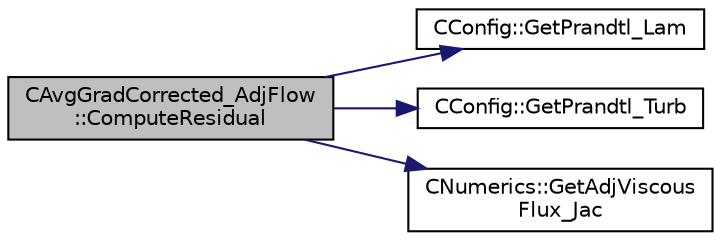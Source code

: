 digraph "CAvgGradCorrected_AdjFlow::ComputeResidual"
{
  edge [fontname="Helvetica",fontsize="10",labelfontname="Helvetica",labelfontsize="10"];
  node [fontname="Helvetica",fontsize="10",shape=record];
  rankdir="LR";
  Node6 [label="CAvgGradCorrected_AdjFlow\l::ComputeResidual",height=0.2,width=0.4,color="black", fillcolor="grey75", style="filled", fontcolor="black"];
  Node6 -> Node7 [color="midnightblue",fontsize="10",style="solid",fontname="Helvetica"];
  Node7 [label="CConfig::GetPrandtl_Lam",height=0.2,width=0.4,color="black", fillcolor="white", style="filled",URL="$class_c_config.html#a619cb1400d6c944e83ad0ffe82deb021",tooltip="Get the value of the laminar Prandtl number. "];
  Node6 -> Node8 [color="midnightblue",fontsize="10",style="solid",fontname="Helvetica"];
  Node8 [label="CConfig::GetPrandtl_Turb",height=0.2,width=0.4,color="black", fillcolor="white", style="filled",URL="$class_c_config.html#a2fca6d5964fb443f9d517df57659ccbc",tooltip="Get the value of the turbulent Prandtl number. "];
  Node6 -> Node9 [color="midnightblue",fontsize="10",style="solid",fontname="Helvetica"];
  Node9 [label="CNumerics::GetAdjViscous\lFlux_Jac",height=0.2,width=0.4,color="black", fillcolor="white", style="filled",URL="$class_c_numerics.html#a8b983c6f88264c746905f1448f314e2c",tooltip="Compute viscous residual and jacobian. "];
}
